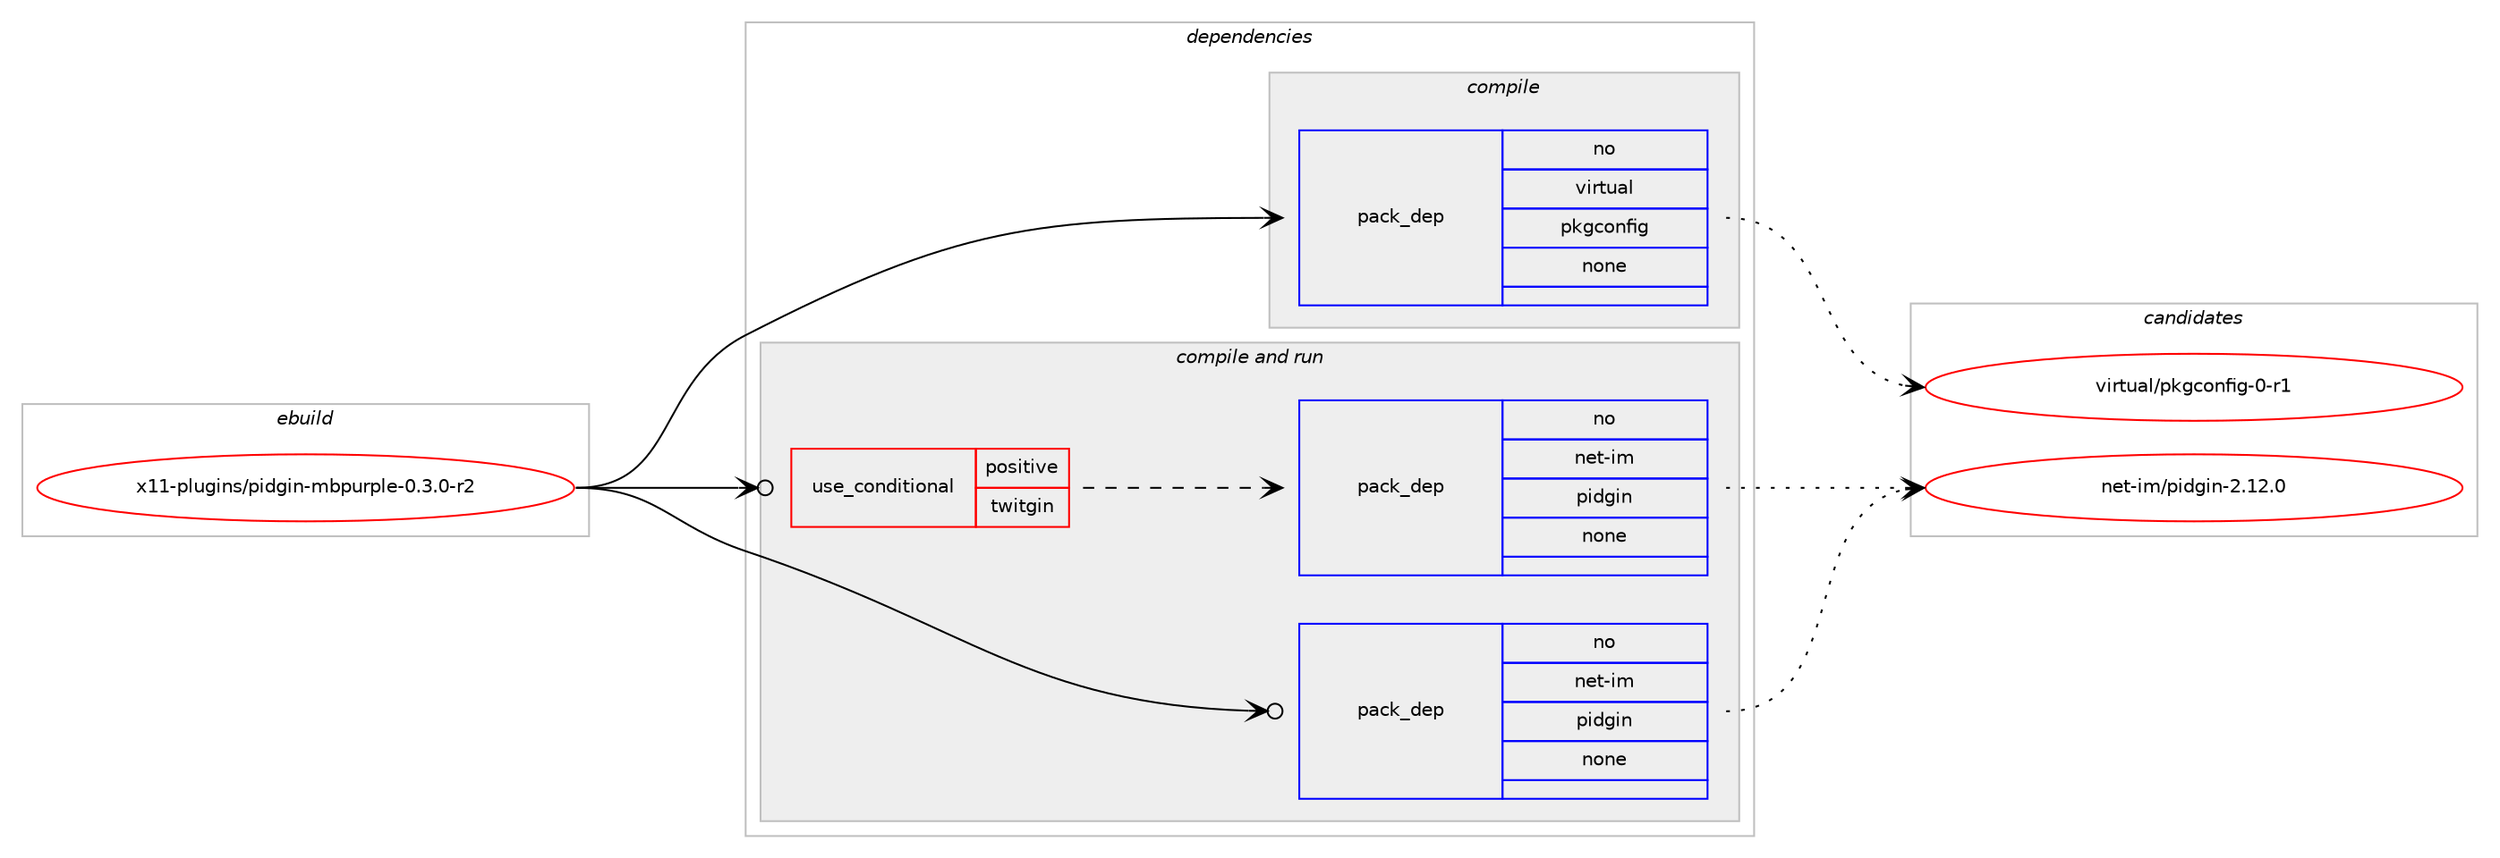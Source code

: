 digraph prolog {

# *************
# Graph options
# *************

newrank=true;
concentrate=true;
compound=true;
graph [rankdir=LR,fontname=Helvetica,fontsize=10,ranksep=1.5];#, ranksep=2.5, nodesep=0.2];
edge  [arrowhead=vee];
node  [fontname=Helvetica,fontsize=10];

# **********
# The ebuild
# **********

subgraph cluster_leftcol {
color=gray;
rank=same;
label=<<i>ebuild</i>>;
id [label="x11-plugins/pidgin-mbpurple-0.3.0-r2", color=red, width=4, href="../x11-plugins/pidgin-mbpurple-0.3.0-r2.svg"];
}

# ****************
# The dependencies
# ****************

subgraph cluster_midcol {
color=gray;
label=<<i>dependencies</i>>;
subgraph cluster_compile {
fillcolor="#eeeeee";
style=filled;
label=<<i>compile</i>>;
subgraph pack393056 {
dependency526509 [label=<<TABLE BORDER="0" CELLBORDER="1" CELLSPACING="0" CELLPADDING="4" WIDTH="220"><TR><TD ROWSPAN="6" CELLPADDING="30">pack_dep</TD></TR><TR><TD WIDTH="110">no</TD></TR><TR><TD>virtual</TD></TR><TR><TD>pkgconfig</TD></TR><TR><TD>none</TD></TR><TR><TD></TD></TR></TABLE>>, shape=none, color=blue];
}
id:e -> dependency526509:w [weight=20,style="solid",arrowhead="vee"];
}
subgraph cluster_compileandrun {
fillcolor="#eeeeee";
style=filled;
label=<<i>compile and run</i>>;
subgraph cond123531 {
dependency526510 [label=<<TABLE BORDER="0" CELLBORDER="1" CELLSPACING="0" CELLPADDING="4"><TR><TD ROWSPAN="3" CELLPADDING="10">use_conditional</TD></TR><TR><TD>positive</TD></TR><TR><TD>twitgin</TD></TR></TABLE>>, shape=none, color=red];
subgraph pack393057 {
dependency526511 [label=<<TABLE BORDER="0" CELLBORDER="1" CELLSPACING="0" CELLPADDING="4" WIDTH="220"><TR><TD ROWSPAN="6" CELLPADDING="30">pack_dep</TD></TR><TR><TD WIDTH="110">no</TD></TR><TR><TD>net-im</TD></TR><TR><TD>pidgin</TD></TR><TR><TD>none</TD></TR><TR><TD></TD></TR></TABLE>>, shape=none, color=blue];
}
dependency526510:e -> dependency526511:w [weight=20,style="dashed",arrowhead="vee"];
}
id:e -> dependency526510:w [weight=20,style="solid",arrowhead="odotvee"];
subgraph pack393058 {
dependency526512 [label=<<TABLE BORDER="0" CELLBORDER="1" CELLSPACING="0" CELLPADDING="4" WIDTH="220"><TR><TD ROWSPAN="6" CELLPADDING="30">pack_dep</TD></TR><TR><TD WIDTH="110">no</TD></TR><TR><TD>net-im</TD></TR><TR><TD>pidgin</TD></TR><TR><TD>none</TD></TR><TR><TD></TD></TR></TABLE>>, shape=none, color=blue];
}
id:e -> dependency526512:w [weight=20,style="solid",arrowhead="odotvee"];
}
subgraph cluster_run {
fillcolor="#eeeeee";
style=filled;
label=<<i>run</i>>;
}
}

# **************
# The candidates
# **************

subgraph cluster_choices {
rank=same;
color=gray;
label=<<i>candidates</i>>;

subgraph choice393056 {
color=black;
nodesep=1;
choice11810511411611797108471121071039911111010210510345484511449 [label="virtual/pkgconfig-0-r1", color=red, width=4,href="../virtual/pkgconfig-0-r1.svg"];
dependency526509:e -> choice11810511411611797108471121071039911111010210510345484511449:w [style=dotted,weight="100"];
}
subgraph choice393057 {
color=black;
nodesep=1;
choice110101116451051094711210510010310511045504649504648 [label="net-im/pidgin-2.12.0", color=red, width=4,href="../net-im/pidgin-2.12.0.svg"];
dependency526511:e -> choice110101116451051094711210510010310511045504649504648:w [style=dotted,weight="100"];
}
subgraph choice393058 {
color=black;
nodesep=1;
choice110101116451051094711210510010310511045504649504648 [label="net-im/pidgin-2.12.0", color=red, width=4,href="../net-im/pidgin-2.12.0.svg"];
dependency526512:e -> choice110101116451051094711210510010310511045504649504648:w [style=dotted,weight="100"];
}
}

}

